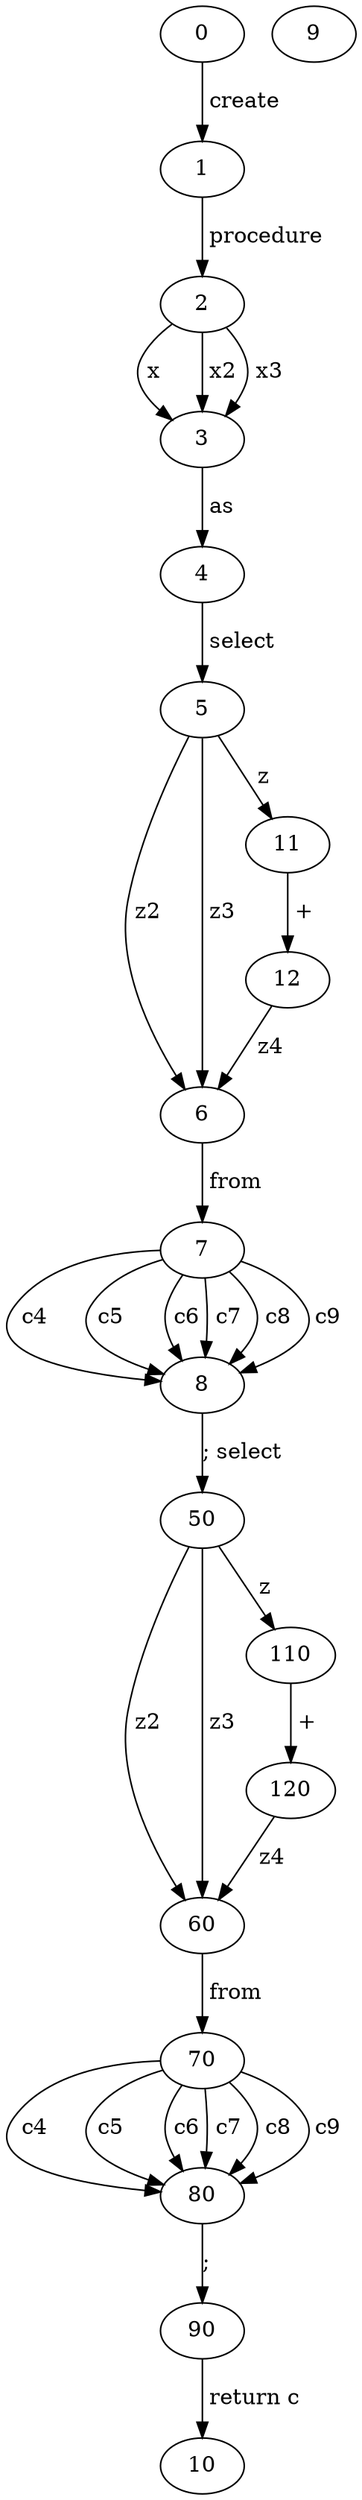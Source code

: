 digraph G
{
0;1;2;3;4;5;6;7;8;9;10;11;12;
50;60;70;80;90;110;120;
0->1 [label=" create "];
1->2 [label=" procedure"];
2->3 [label=" x "];
2->3 [label=" x2 "];
2->3 [label=" x3 "];
3->4 [label=" as "];
4->5 [label=" select"];
5->11 [label=" z "];
11->12 [label=" + "];
12->6 [label=" z4 "];
5->6 [label=" z2 "];
5->6 [label=" z3 "];
6->7 [label=" from "];
7->8 [label=" c4 "];
7->8 [label=" c5 "];
7->8 [label=" c6 "];
7->8 [label=" c7 "];
7->8 [label=" c8 "];
7->8 [label=" c9 "];
8->50 [label="; select"];
50->110 [label=" z "];
110->120 [label=" + "];
120->60 [label=" z4 "];
50->60 [label=" z2 "];
50->60 [label=" z3 "];
60->70 [label=" from "];
70->80 [label=" c4 "];
70->80 [label=" c5 "];
70->80 [label=" c6 "];
70->80 [label=" c7 "];
70->80 [label=" c8 "];
70->80 [label=" c9 "];
80->90 [label=";"];
90->10 [label=" return c "];
}
